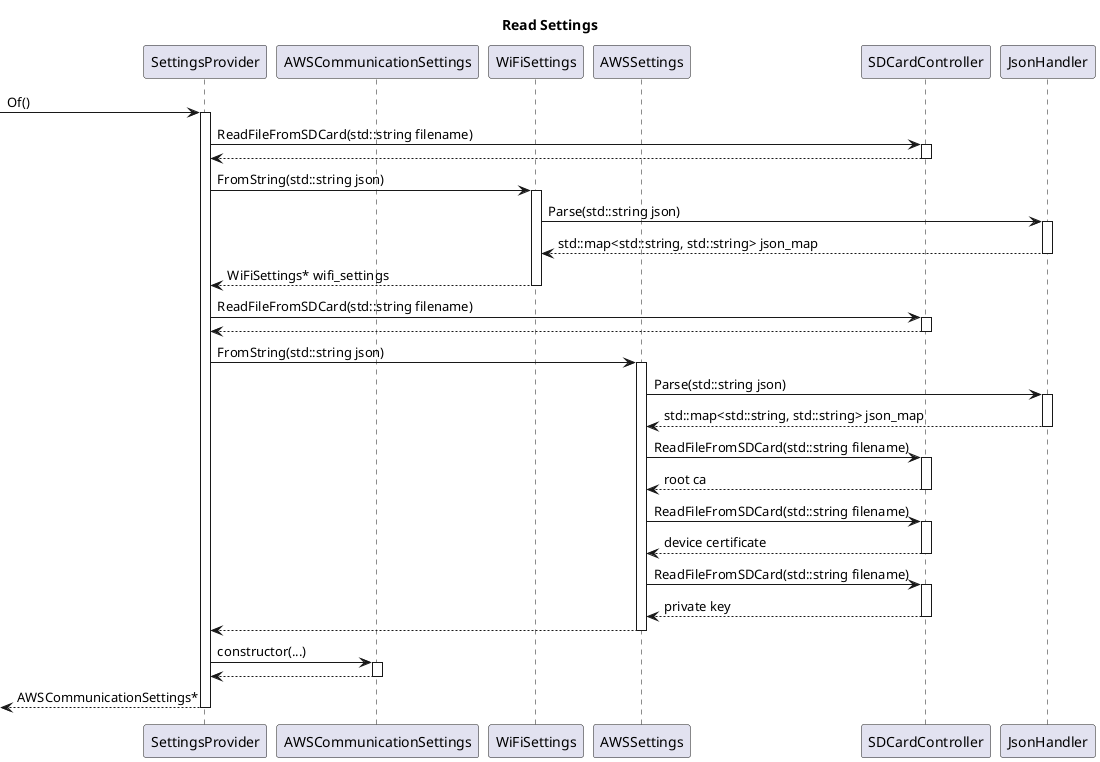 @startuml Read Settings
title Read Settings

participant SettingsProvider
participant AWSCommunicationSettings
participant WiFiSettings
participant AWSSettings
participant SDCardController
participant JsonHandler

[-> SettingsProvider: Of()
activate SettingsProvider

SettingsProvider -> SDCardController: ReadFileFromSDCard(std::string filename)
activate SDCardController
return
SettingsProvider -> WiFiSettings: FromString(std::string json)
activate WiFiSettings
WiFiSettings -> JsonHandler: Parse(std::string json)
activate JsonHandler
return std::map<std::string, std::string> json_map
return WiFiSettings* wifi_settings

SettingsProvider -> SDCardController: ReadFileFromSDCard(std::string filename)
activate SDCardController
return
SettingsProvider -> AWSSettings: FromString(std::string json)
activate AWSSettings
AWSSettings -> JsonHandler: Parse(std::string json)
activate JsonHandler
return std::map<std::string, std::string> json_map
AWSSettings -> SDCardController: ReadFileFromSDCard(std::string filename)
activate SDCardController
return root ca
AWSSettings -> SDCardController: ReadFileFromSDCard(std::string filename)
activate SDCardController
return device certificate
AWSSettings -> SDCardController: ReadFileFromSDCard(std::string filename)
activate SDCardController
return private key
return

SettingsProvider -> AWSCommunicationSettings: constructor(...)
activate AWSCommunicationSettings
return

return AWSCommunicationSettings*

@enduml